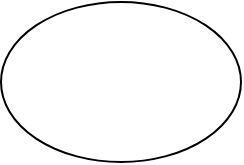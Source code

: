 <mxfile version="12.3.5" type="github" pages="1"><diagram id="3_x_GBTE62hghW55l3w5" name="Page-1"><mxGraphModel dx="2370" dy="1333" grid="1" gridSize="10" guides="1" tooltips="1" connect="1" arrows="1" fold="1" page="1" pageScale="1" pageWidth="827" pageHeight="1169" math="0" shadow="0"><root><mxCell id="0"/><mxCell id="1" parent="0"/><mxCell id="yQAMzLFnEwT80H63wmdW-1" value="" style="ellipse;whiteSpace=wrap;html=1;" vertex="1" parent="1"><mxGeometry x="413.5" y="280" width="120" height="80" as="geometry"/></mxCell></root></mxGraphModel></diagram></mxfile>